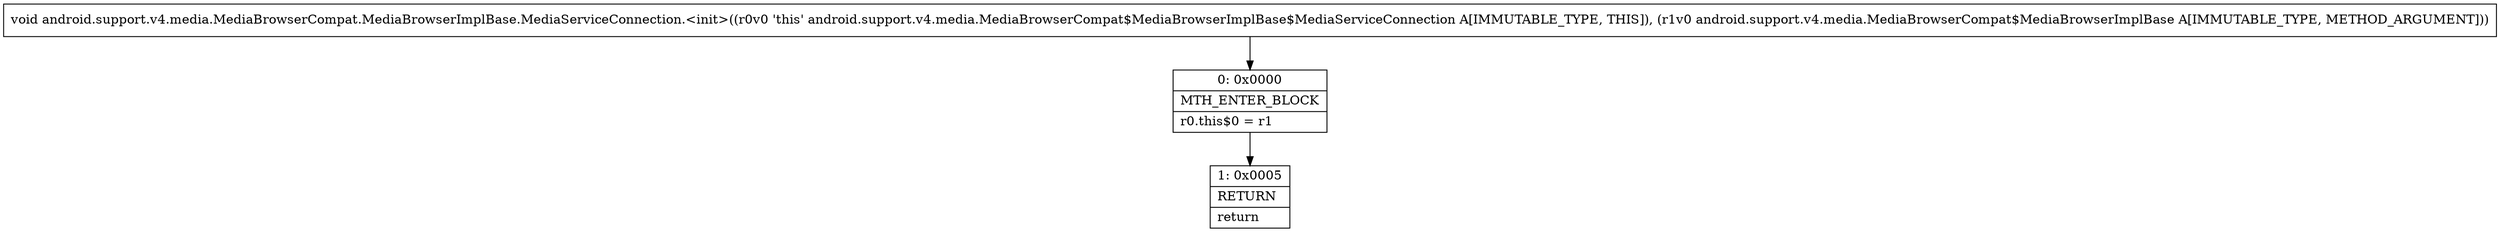 digraph "CFG forandroid.support.v4.media.MediaBrowserCompat.MediaBrowserImplBase.MediaServiceConnection.\<init\>(Landroid\/support\/v4\/media\/MediaBrowserCompat$MediaBrowserImplBase;)V" {
Node_0 [shape=record,label="{0\:\ 0x0000|MTH_ENTER_BLOCK\l|r0.this$0 = r1\l}"];
Node_1 [shape=record,label="{1\:\ 0x0005|RETURN\l|return\l}"];
MethodNode[shape=record,label="{void android.support.v4.media.MediaBrowserCompat.MediaBrowserImplBase.MediaServiceConnection.\<init\>((r0v0 'this' android.support.v4.media.MediaBrowserCompat$MediaBrowserImplBase$MediaServiceConnection A[IMMUTABLE_TYPE, THIS]), (r1v0 android.support.v4.media.MediaBrowserCompat$MediaBrowserImplBase A[IMMUTABLE_TYPE, METHOD_ARGUMENT])) }"];
MethodNode -> Node_0;
Node_0 -> Node_1;
}

